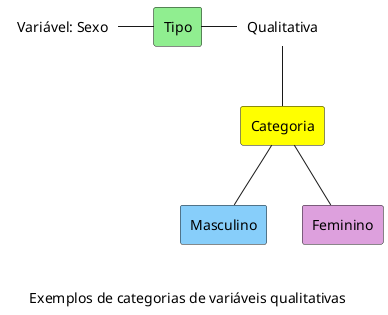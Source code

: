 @startuml

caption \n\nExemplos de categorias de variáveis qualitativas


rectangle "Variável: Sexo" as variavel <<design1>>
rectangle "Qualitativa" as qualitativa <<design1>>
rectangle "Tipo" as tipo <<design5>>
rectangle "Categoria" as categoria <<design2>>
rectangle "Masculino" as masculino <<design3>>
rectangle "Feminino" as feminino <<design4>>


skinparam groupInheritance 2

skinparam rectangle {
  backgroundcolor<<design1>> transparent
  borderColor<<design1>> white
  backgroundcolor<<design2>> yellow
  backgroundcolor<<design3>> lightskyblue
  backgroundcolor<<design4>> plum
  backgroundcolor<<design5>> lightgreen
  
}


hide stereotype


''=========================  RELACOES  ==================================

variavel -r- tipo
tipo -r- qualitativa
qualitativa -- categoria
categoria -- masculino
categoria -- feminino


@enduml